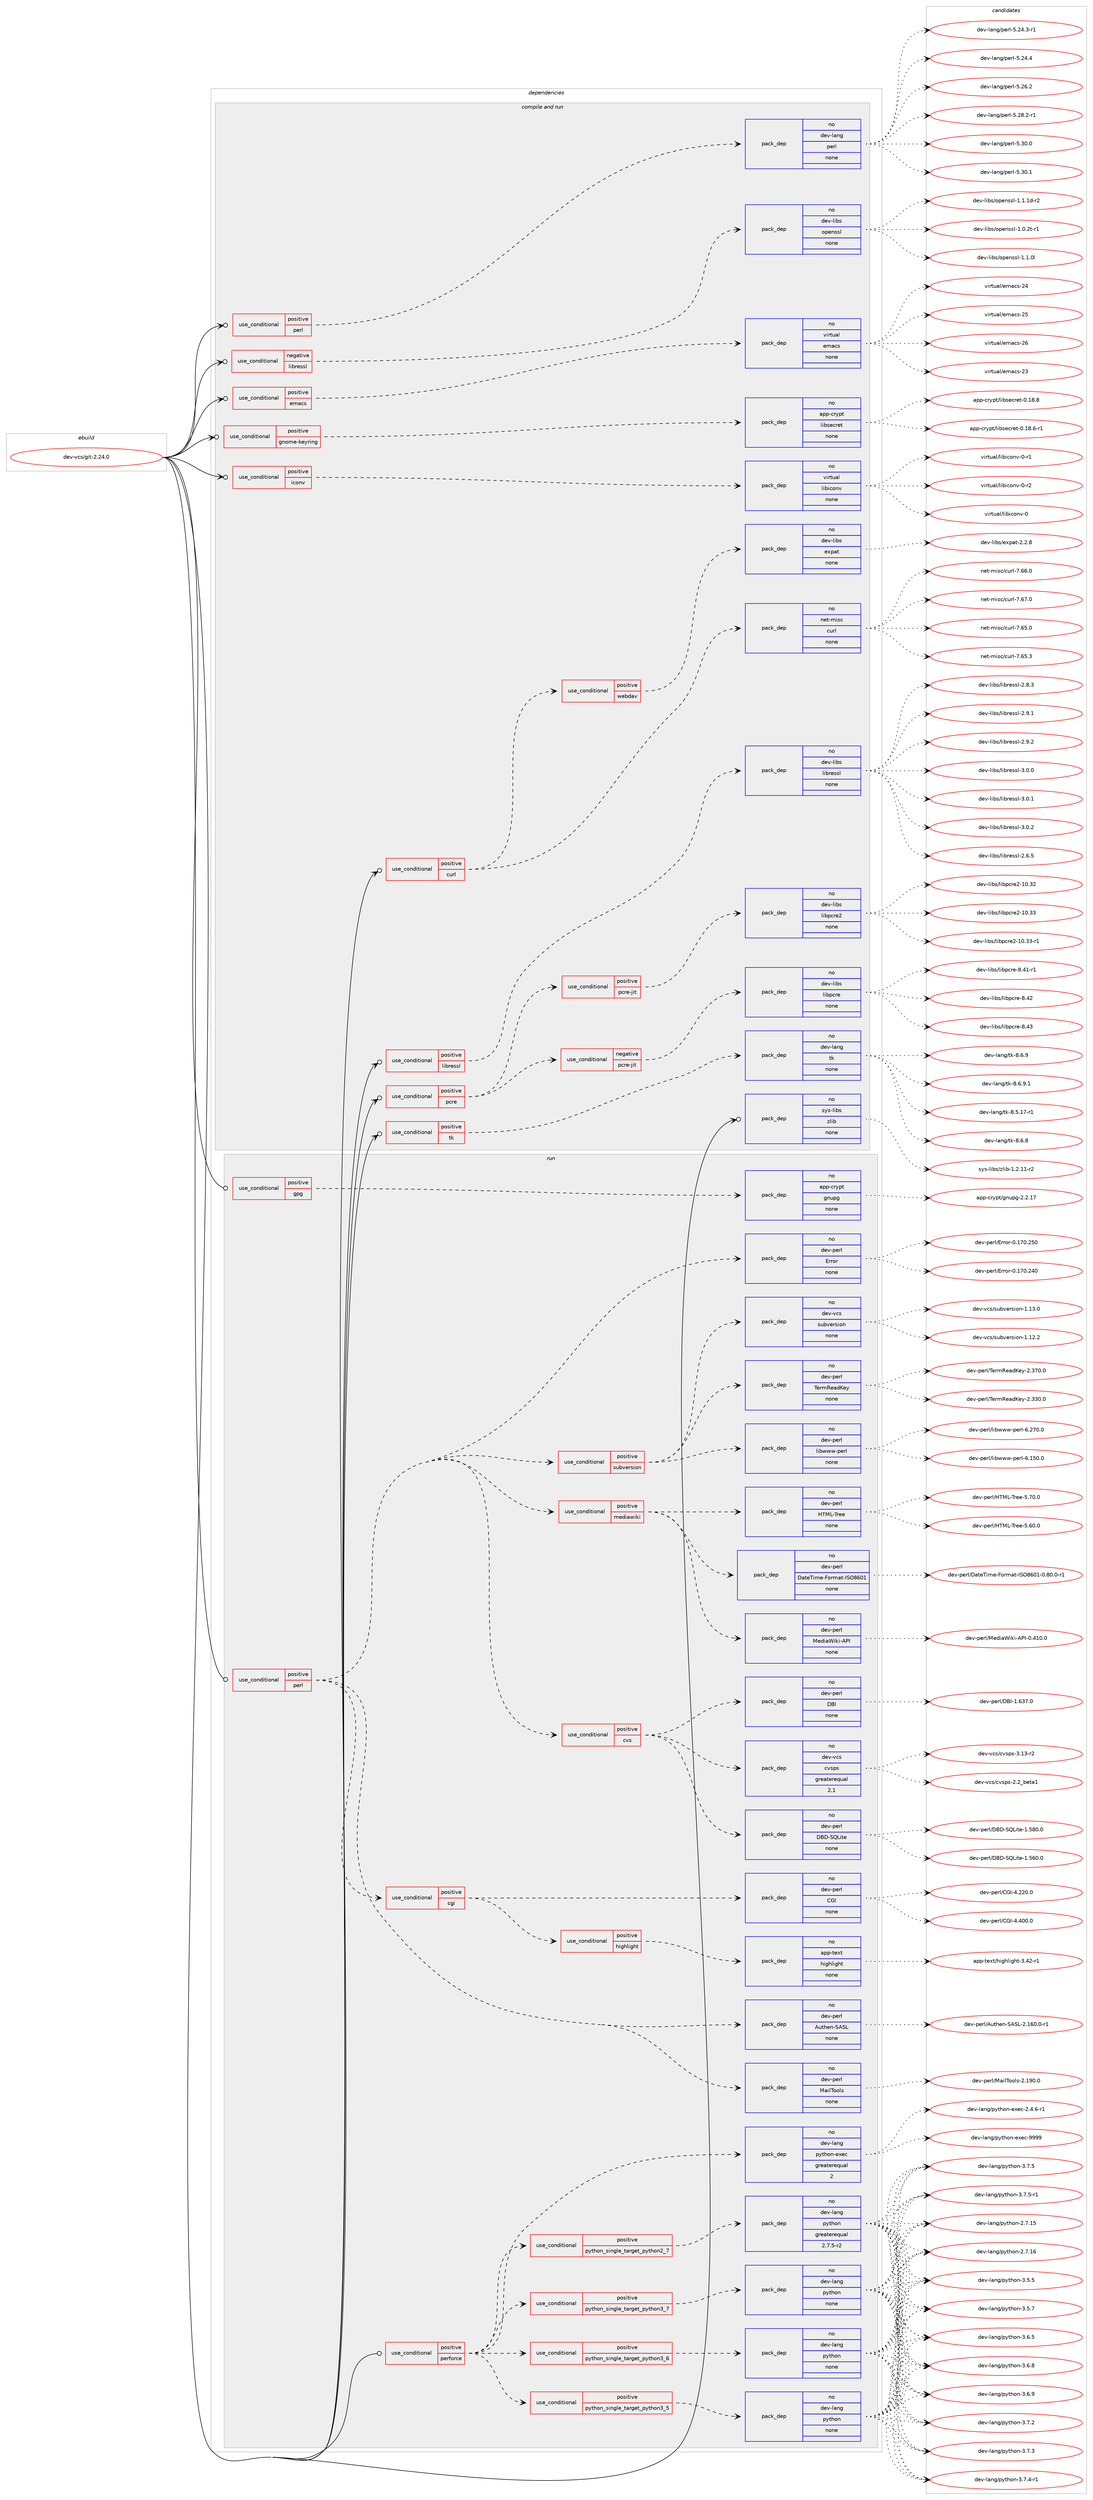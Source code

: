 digraph prolog {

# *************
# Graph options
# *************

newrank=true;
concentrate=true;
compound=true;
graph [rankdir=LR,fontname=Helvetica,fontsize=10,ranksep=1.5];#, ranksep=2.5, nodesep=0.2];
edge  [arrowhead=vee];
node  [fontname=Helvetica,fontsize=10];

# **********
# The ebuild
# **********

subgraph cluster_leftcol {
color=gray;
rank=same;
label=<<i>ebuild</i>>;
id [label="dev-vcs/git-2.24.0", color=red, width=4, href="../dev-vcs/git-2.24.0.svg"];
}

# ****************
# The dependencies
# ****************

subgraph cluster_midcol {
color=gray;
label=<<i>dependencies</i>>;
subgraph cluster_compile {
fillcolor="#eeeeee";
style=filled;
label=<<i>compile</i>>;
}
subgraph cluster_compileandrun {
fillcolor="#eeeeee";
style=filled;
label=<<i>compile and run</i>>;
subgraph cond183628 {
dependency733772 [label=<<TABLE BORDER="0" CELLBORDER="1" CELLSPACING="0" CELLPADDING="4"><TR><TD ROWSPAN="3" CELLPADDING="10">use_conditional</TD></TR><TR><TD>negative</TD></TR><TR><TD>libressl</TD></TR></TABLE>>, shape=none, color=red];
subgraph pack537916 {
dependency733773 [label=<<TABLE BORDER="0" CELLBORDER="1" CELLSPACING="0" CELLPADDING="4" WIDTH="220"><TR><TD ROWSPAN="6" CELLPADDING="30">pack_dep</TD></TR><TR><TD WIDTH="110">no</TD></TR><TR><TD>dev-libs</TD></TR><TR><TD>openssl</TD></TR><TR><TD>none</TD></TR><TR><TD></TD></TR></TABLE>>, shape=none, color=blue];
}
dependency733772:e -> dependency733773:w [weight=20,style="dashed",arrowhead="vee"];
}
id:e -> dependency733772:w [weight=20,style="solid",arrowhead="odotvee"];
subgraph cond183629 {
dependency733774 [label=<<TABLE BORDER="0" CELLBORDER="1" CELLSPACING="0" CELLPADDING="4"><TR><TD ROWSPAN="3" CELLPADDING="10">use_conditional</TD></TR><TR><TD>positive</TD></TR><TR><TD>curl</TD></TR></TABLE>>, shape=none, color=red];
subgraph pack537917 {
dependency733775 [label=<<TABLE BORDER="0" CELLBORDER="1" CELLSPACING="0" CELLPADDING="4" WIDTH="220"><TR><TD ROWSPAN="6" CELLPADDING="30">pack_dep</TD></TR><TR><TD WIDTH="110">no</TD></TR><TR><TD>net-misc</TD></TR><TR><TD>curl</TD></TR><TR><TD>none</TD></TR><TR><TD></TD></TR></TABLE>>, shape=none, color=blue];
}
dependency733774:e -> dependency733775:w [weight=20,style="dashed",arrowhead="vee"];
subgraph cond183630 {
dependency733776 [label=<<TABLE BORDER="0" CELLBORDER="1" CELLSPACING="0" CELLPADDING="4"><TR><TD ROWSPAN="3" CELLPADDING="10">use_conditional</TD></TR><TR><TD>positive</TD></TR><TR><TD>webdav</TD></TR></TABLE>>, shape=none, color=red];
subgraph pack537918 {
dependency733777 [label=<<TABLE BORDER="0" CELLBORDER="1" CELLSPACING="0" CELLPADDING="4" WIDTH="220"><TR><TD ROWSPAN="6" CELLPADDING="30">pack_dep</TD></TR><TR><TD WIDTH="110">no</TD></TR><TR><TD>dev-libs</TD></TR><TR><TD>expat</TD></TR><TR><TD>none</TD></TR><TR><TD></TD></TR></TABLE>>, shape=none, color=blue];
}
dependency733776:e -> dependency733777:w [weight=20,style="dashed",arrowhead="vee"];
}
dependency733774:e -> dependency733776:w [weight=20,style="dashed",arrowhead="vee"];
}
id:e -> dependency733774:w [weight=20,style="solid",arrowhead="odotvee"];
subgraph cond183631 {
dependency733778 [label=<<TABLE BORDER="0" CELLBORDER="1" CELLSPACING="0" CELLPADDING="4"><TR><TD ROWSPAN="3" CELLPADDING="10">use_conditional</TD></TR><TR><TD>positive</TD></TR><TR><TD>emacs</TD></TR></TABLE>>, shape=none, color=red];
subgraph pack537919 {
dependency733779 [label=<<TABLE BORDER="0" CELLBORDER="1" CELLSPACING="0" CELLPADDING="4" WIDTH="220"><TR><TD ROWSPAN="6" CELLPADDING="30">pack_dep</TD></TR><TR><TD WIDTH="110">no</TD></TR><TR><TD>virtual</TD></TR><TR><TD>emacs</TD></TR><TR><TD>none</TD></TR><TR><TD></TD></TR></TABLE>>, shape=none, color=blue];
}
dependency733778:e -> dependency733779:w [weight=20,style="dashed",arrowhead="vee"];
}
id:e -> dependency733778:w [weight=20,style="solid",arrowhead="odotvee"];
subgraph cond183632 {
dependency733780 [label=<<TABLE BORDER="0" CELLBORDER="1" CELLSPACING="0" CELLPADDING="4"><TR><TD ROWSPAN="3" CELLPADDING="10">use_conditional</TD></TR><TR><TD>positive</TD></TR><TR><TD>gnome-keyring</TD></TR></TABLE>>, shape=none, color=red];
subgraph pack537920 {
dependency733781 [label=<<TABLE BORDER="0" CELLBORDER="1" CELLSPACING="0" CELLPADDING="4" WIDTH="220"><TR><TD ROWSPAN="6" CELLPADDING="30">pack_dep</TD></TR><TR><TD WIDTH="110">no</TD></TR><TR><TD>app-crypt</TD></TR><TR><TD>libsecret</TD></TR><TR><TD>none</TD></TR><TR><TD></TD></TR></TABLE>>, shape=none, color=blue];
}
dependency733780:e -> dependency733781:w [weight=20,style="dashed",arrowhead="vee"];
}
id:e -> dependency733780:w [weight=20,style="solid",arrowhead="odotvee"];
subgraph cond183633 {
dependency733782 [label=<<TABLE BORDER="0" CELLBORDER="1" CELLSPACING="0" CELLPADDING="4"><TR><TD ROWSPAN="3" CELLPADDING="10">use_conditional</TD></TR><TR><TD>positive</TD></TR><TR><TD>iconv</TD></TR></TABLE>>, shape=none, color=red];
subgraph pack537921 {
dependency733783 [label=<<TABLE BORDER="0" CELLBORDER="1" CELLSPACING="0" CELLPADDING="4" WIDTH="220"><TR><TD ROWSPAN="6" CELLPADDING="30">pack_dep</TD></TR><TR><TD WIDTH="110">no</TD></TR><TR><TD>virtual</TD></TR><TR><TD>libiconv</TD></TR><TR><TD>none</TD></TR><TR><TD></TD></TR></TABLE>>, shape=none, color=blue];
}
dependency733782:e -> dependency733783:w [weight=20,style="dashed",arrowhead="vee"];
}
id:e -> dependency733782:w [weight=20,style="solid",arrowhead="odotvee"];
subgraph cond183634 {
dependency733784 [label=<<TABLE BORDER="0" CELLBORDER="1" CELLSPACING="0" CELLPADDING="4"><TR><TD ROWSPAN="3" CELLPADDING="10">use_conditional</TD></TR><TR><TD>positive</TD></TR><TR><TD>libressl</TD></TR></TABLE>>, shape=none, color=red];
subgraph pack537922 {
dependency733785 [label=<<TABLE BORDER="0" CELLBORDER="1" CELLSPACING="0" CELLPADDING="4" WIDTH="220"><TR><TD ROWSPAN="6" CELLPADDING="30">pack_dep</TD></TR><TR><TD WIDTH="110">no</TD></TR><TR><TD>dev-libs</TD></TR><TR><TD>libressl</TD></TR><TR><TD>none</TD></TR><TR><TD></TD></TR></TABLE>>, shape=none, color=blue];
}
dependency733784:e -> dependency733785:w [weight=20,style="dashed",arrowhead="vee"];
}
id:e -> dependency733784:w [weight=20,style="solid",arrowhead="odotvee"];
subgraph cond183635 {
dependency733786 [label=<<TABLE BORDER="0" CELLBORDER="1" CELLSPACING="0" CELLPADDING="4"><TR><TD ROWSPAN="3" CELLPADDING="10">use_conditional</TD></TR><TR><TD>positive</TD></TR><TR><TD>pcre</TD></TR></TABLE>>, shape=none, color=red];
subgraph cond183636 {
dependency733787 [label=<<TABLE BORDER="0" CELLBORDER="1" CELLSPACING="0" CELLPADDING="4"><TR><TD ROWSPAN="3" CELLPADDING="10">use_conditional</TD></TR><TR><TD>positive</TD></TR><TR><TD>pcre-jit</TD></TR></TABLE>>, shape=none, color=red];
subgraph pack537923 {
dependency733788 [label=<<TABLE BORDER="0" CELLBORDER="1" CELLSPACING="0" CELLPADDING="4" WIDTH="220"><TR><TD ROWSPAN="6" CELLPADDING="30">pack_dep</TD></TR><TR><TD WIDTH="110">no</TD></TR><TR><TD>dev-libs</TD></TR><TR><TD>libpcre2</TD></TR><TR><TD>none</TD></TR><TR><TD></TD></TR></TABLE>>, shape=none, color=blue];
}
dependency733787:e -> dependency733788:w [weight=20,style="dashed",arrowhead="vee"];
}
dependency733786:e -> dependency733787:w [weight=20,style="dashed",arrowhead="vee"];
subgraph cond183637 {
dependency733789 [label=<<TABLE BORDER="0" CELLBORDER="1" CELLSPACING="0" CELLPADDING="4"><TR><TD ROWSPAN="3" CELLPADDING="10">use_conditional</TD></TR><TR><TD>negative</TD></TR><TR><TD>pcre-jit</TD></TR></TABLE>>, shape=none, color=red];
subgraph pack537924 {
dependency733790 [label=<<TABLE BORDER="0" CELLBORDER="1" CELLSPACING="0" CELLPADDING="4" WIDTH="220"><TR><TD ROWSPAN="6" CELLPADDING="30">pack_dep</TD></TR><TR><TD WIDTH="110">no</TD></TR><TR><TD>dev-libs</TD></TR><TR><TD>libpcre</TD></TR><TR><TD>none</TD></TR><TR><TD></TD></TR></TABLE>>, shape=none, color=blue];
}
dependency733789:e -> dependency733790:w [weight=20,style="dashed",arrowhead="vee"];
}
dependency733786:e -> dependency733789:w [weight=20,style="dashed",arrowhead="vee"];
}
id:e -> dependency733786:w [weight=20,style="solid",arrowhead="odotvee"];
subgraph cond183638 {
dependency733791 [label=<<TABLE BORDER="0" CELLBORDER="1" CELLSPACING="0" CELLPADDING="4"><TR><TD ROWSPAN="3" CELLPADDING="10">use_conditional</TD></TR><TR><TD>positive</TD></TR><TR><TD>perl</TD></TR></TABLE>>, shape=none, color=red];
subgraph pack537925 {
dependency733792 [label=<<TABLE BORDER="0" CELLBORDER="1" CELLSPACING="0" CELLPADDING="4" WIDTH="220"><TR><TD ROWSPAN="6" CELLPADDING="30">pack_dep</TD></TR><TR><TD WIDTH="110">no</TD></TR><TR><TD>dev-lang</TD></TR><TR><TD>perl</TD></TR><TR><TD>none</TD></TR><TR><TD></TD></TR></TABLE>>, shape=none, color=blue];
}
dependency733791:e -> dependency733792:w [weight=20,style="dashed",arrowhead="vee"];
}
id:e -> dependency733791:w [weight=20,style="solid",arrowhead="odotvee"];
subgraph cond183639 {
dependency733793 [label=<<TABLE BORDER="0" CELLBORDER="1" CELLSPACING="0" CELLPADDING="4"><TR><TD ROWSPAN="3" CELLPADDING="10">use_conditional</TD></TR><TR><TD>positive</TD></TR><TR><TD>tk</TD></TR></TABLE>>, shape=none, color=red];
subgraph pack537926 {
dependency733794 [label=<<TABLE BORDER="0" CELLBORDER="1" CELLSPACING="0" CELLPADDING="4" WIDTH="220"><TR><TD ROWSPAN="6" CELLPADDING="30">pack_dep</TD></TR><TR><TD WIDTH="110">no</TD></TR><TR><TD>dev-lang</TD></TR><TR><TD>tk</TD></TR><TR><TD>none</TD></TR><TR><TD></TD></TR></TABLE>>, shape=none, color=blue];
}
dependency733793:e -> dependency733794:w [weight=20,style="dashed",arrowhead="vee"];
}
id:e -> dependency733793:w [weight=20,style="solid",arrowhead="odotvee"];
subgraph pack537927 {
dependency733795 [label=<<TABLE BORDER="0" CELLBORDER="1" CELLSPACING="0" CELLPADDING="4" WIDTH="220"><TR><TD ROWSPAN="6" CELLPADDING="30">pack_dep</TD></TR><TR><TD WIDTH="110">no</TD></TR><TR><TD>sys-libs</TD></TR><TR><TD>zlib</TD></TR><TR><TD>none</TD></TR><TR><TD></TD></TR></TABLE>>, shape=none, color=blue];
}
id:e -> dependency733795:w [weight=20,style="solid",arrowhead="odotvee"];
}
subgraph cluster_run {
fillcolor="#eeeeee";
style=filled;
label=<<i>run</i>>;
subgraph cond183640 {
dependency733796 [label=<<TABLE BORDER="0" CELLBORDER="1" CELLSPACING="0" CELLPADDING="4"><TR><TD ROWSPAN="3" CELLPADDING="10">use_conditional</TD></TR><TR><TD>positive</TD></TR><TR><TD>gpg</TD></TR></TABLE>>, shape=none, color=red];
subgraph pack537928 {
dependency733797 [label=<<TABLE BORDER="0" CELLBORDER="1" CELLSPACING="0" CELLPADDING="4" WIDTH="220"><TR><TD ROWSPAN="6" CELLPADDING="30">pack_dep</TD></TR><TR><TD WIDTH="110">no</TD></TR><TR><TD>app-crypt</TD></TR><TR><TD>gnupg</TD></TR><TR><TD>none</TD></TR><TR><TD></TD></TR></TABLE>>, shape=none, color=blue];
}
dependency733796:e -> dependency733797:w [weight=20,style="dashed",arrowhead="vee"];
}
id:e -> dependency733796:w [weight=20,style="solid",arrowhead="odot"];
subgraph cond183641 {
dependency733798 [label=<<TABLE BORDER="0" CELLBORDER="1" CELLSPACING="0" CELLPADDING="4"><TR><TD ROWSPAN="3" CELLPADDING="10">use_conditional</TD></TR><TR><TD>positive</TD></TR><TR><TD>perforce</TD></TR></TABLE>>, shape=none, color=red];
subgraph cond183642 {
dependency733799 [label=<<TABLE BORDER="0" CELLBORDER="1" CELLSPACING="0" CELLPADDING="4"><TR><TD ROWSPAN="3" CELLPADDING="10">use_conditional</TD></TR><TR><TD>positive</TD></TR><TR><TD>python_single_target_python2_7</TD></TR></TABLE>>, shape=none, color=red];
subgraph pack537929 {
dependency733800 [label=<<TABLE BORDER="0" CELLBORDER="1" CELLSPACING="0" CELLPADDING="4" WIDTH="220"><TR><TD ROWSPAN="6" CELLPADDING="30">pack_dep</TD></TR><TR><TD WIDTH="110">no</TD></TR><TR><TD>dev-lang</TD></TR><TR><TD>python</TD></TR><TR><TD>greaterequal</TD></TR><TR><TD>2.7.5-r2</TD></TR></TABLE>>, shape=none, color=blue];
}
dependency733799:e -> dependency733800:w [weight=20,style="dashed",arrowhead="vee"];
}
dependency733798:e -> dependency733799:w [weight=20,style="dashed",arrowhead="vee"];
subgraph cond183643 {
dependency733801 [label=<<TABLE BORDER="0" CELLBORDER="1" CELLSPACING="0" CELLPADDING="4"><TR><TD ROWSPAN="3" CELLPADDING="10">use_conditional</TD></TR><TR><TD>positive</TD></TR><TR><TD>python_single_target_python3_5</TD></TR></TABLE>>, shape=none, color=red];
subgraph pack537930 {
dependency733802 [label=<<TABLE BORDER="0" CELLBORDER="1" CELLSPACING="0" CELLPADDING="4" WIDTH="220"><TR><TD ROWSPAN="6" CELLPADDING="30">pack_dep</TD></TR><TR><TD WIDTH="110">no</TD></TR><TR><TD>dev-lang</TD></TR><TR><TD>python</TD></TR><TR><TD>none</TD></TR><TR><TD></TD></TR></TABLE>>, shape=none, color=blue];
}
dependency733801:e -> dependency733802:w [weight=20,style="dashed",arrowhead="vee"];
}
dependency733798:e -> dependency733801:w [weight=20,style="dashed",arrowhead="vee"];
subgraph cond183644 {
dependency733803 [label=<<TABLE BORDER="0" CELLBORDER="1" CELLSPACING="0" CELLPADDING="4"><TR><TD ROWSPAN="3" CELLPADDING="10">use_conditional</TD></TR><TR><TD>positive</TD></TR><TR><TD>python_single_target_python3_6</TD></TR></TABLE>>, shape=none, color=red];
subgraph pack537931 {
dependency733804 [label=<<TABLE BORDER="0" CELLBORDER="1" CELLSPACING="0" CELLPADDING="4" WIDTH="220"><TR><TD ROWSPAN="6" CELLPADDING="30">pack_dep</TD></TR><TR><TD WIDTH="110">no</TD></TR><TR><TD>dev-lang</TD></TR><TR><TD>python</TD></TR><TR><TD>none</TD></TR><TR><TD></TD></TR></TABLE>>, shape=none, color=blue];
}
dependency733803:e -> dependency733804:w [weight=20,style="dashed",arrowhead="vee"];
}
dependency733798:e -> dependency733803:w [weight=20,style="dashed",arrowhead="vee"];
subgraph cond183645 {
dependency733805 [label=<<TABLE BORDER="0" CELLBORDER="1" CELLSPACING="0" CELLPADDING="4"><TR><TD ROWSPAN="3" CELLPADDING="10">use_conditional</TD></TR><TR><TD>positive</TD></TR><TR><TD>python_single_target_python3_7</TD></TR></TABLE>>, shape=none, color=red];
subgraph pack537932 {
dependency733806 [label=<<TABLE BORDER="0" CELLBORDER="1" CELLSPACING="0" CELLPADDING="4" WIDTH="220"><TR><TD ROWSPAN="6" CELLPADDING="30">pack_dep</TD></TR><TR><TD WIDTH="110">no</TD></TR><TR><TD>dev-lang</TD></TR><TR><TD>python</TD></TR><TR><TD>none</TD></TR><TR><TD></TD></TR></TABLE>>, shape=none, color=blue];
}
dependency733805:e -> dependency733806:w [weight=20,style="dashed",arrowhead="vee"];
}
dependency733798:e -> dependency733805:w [weight=20,style="dashed",arrowhead="vee"];
subgraph pack537933 {
dependency733807 [label=<<TABLE BORDER="0" CELLBORDER="1" CELLSPACING="0" CELLPADDING="4" WIDTH="220"><TR><TD ROWSPAN="6" CELLPADDING="30">pack_dep</TD></TR><TR><TD WIDTH="110">no</TD></TR><TR><TD>dev-lang</TD></TR><TR><TD>python-exec</TD></TR><TR><TD>greaterequal</TD></TR><TR><TD>2</TD></TR></TABLE>>, shape=none, color=blue];
}
dependency733798:e -> dependency733807:w [weight=20,style="dashed",arrowhead="vee"];
}
id:e -> dependency733798:w [weight=20,style="solid",arrowhead="odot"];
subgraph cond183646 {
dependency733808 [label=<<TABLE BORDER="0" CELLBORDER="1" CELLSPACING="0" CELLPADDING="4"><TR><TD ROWSPAN="3" CELLPADDING="10">use_conditional</TD></TR><TR><TD>positive</TD></TR><TR><TD>perl</TD></TR></TABLE>>, shape=none, color=red];
subgraph pack537934 {
dependency733809 [label=<<TABLE BORDER="0" CELLBORDER="1" CELLSPACING="0" CELLPADDING="4" WIDTH="220"><TR><TD ROWSPAN="6" CELLPADDING="30">pack_dep</TD></TR><TR><TD WIDTH="110">no</TD></TR><TR><TD>dev-perl</TD></TR><TR><TD>Error</TD></TR><TR><TD>none</TD></TR><TR><TD></TD></TR></TABLE>>, shape=none, color=blue];
}
dependency733808:e -> dependency733809:w [weight=20,style="dashed",arrowhead="vee"];
subgraph pack537935 {
dependency733810 [label=<<TABLE BORDER="0" CELLBORDER="1" CELLSPACING="0" CELLPADDING="4" WIDTH="220"><TR><TD ROWSPAN="6" CELLPADDING="30">pack_dep</TD></TR><TR><TD WIDTH="110">no</TD></TR><TR><TD>dev-perl</TD></TR><TR><TD>MailTools</TD></TR><TR><TD>none</TD></TR><TR><TD></TD></TR></TABLE>>, shape=none, color=blue];
}
dependency733808:e -> dependency733810:w [weight=20,style="dashed",arrowhead="vee"];
subgraph pack537936 {
dependency733811 [label=<<TABLE BORDER="0" CELLBORDER="1" CELLSPACING="0" CELLPADDING="4" WIDTH="220"><TR><TD ROWSPAN="6" CELLPADDING="30">pack_dep</TD></TR><TR><TD WIDTH="110">no</TD></TR><TR><TD>dev-perl</TD></TR><TR><TD>Authen-SASL</TD></TR><TR><TD>none</TD></TR><TR><TD></TD></TR></TABLE>>, shape=none, color=blue];
}
dependency733808:e -> dependency733811:w [weight=20,style="dashed",arrowhead="vee"];
subgraph cond183647 {
dependency733812 [label=<<TABLE BORDER="0" CELLBORDER="1" CELLSPACING="0" CELLPADDING="4"><TR><TD ROWSPAN="3" CELLPADDING="10">use_conditional</TD></TR><TR><TD>positive</TD></TR><TR><TD>cgi</TD></TR></TABLE>>, shape=none, color=red];
subgraph pack537937 {
dependency733813 [label=<<TABLE BORDER="0" CELLBORDER="1" CELLSPACING="0" CELLPADDING="4" WIDTH="220"><TR><TD ROWSPAN="6" CELLPADDING="30">pack_dep</TD></TR><TR><TD WIDTH="110">no</TD></TR><TR><TD>dev-perl</TD></TR><TR><TD>CGI</TD></TR><TR><TD>none</TD></TR><TR><TD></TD></TR></TABLE>>, shape=none, color=blue];
}
dependency733812:e -> dependency733813:w [weight=20,style="dashed",arrowhead="vee"];
subgraph cond183648 {
dependency733814 [label=<<TABLE BORDER="0" CELLBORDER="1" CELLSPACING="0" CELLPADDING="4"><TR><TD ROWSPAN="3" CELLPADDING="10">use_conditional</TD></TR><TR><TD>positive</TD></TR><TR><TD>highlight</TD></TR></TABLE>>, shape=none, color=red];
subgraph pack537938 {
dependency733815 [label=<<TABLE BORDER="0" CELLBORDER="1" CELLSPACING="0" CELLPADDING="4" WIDTH="220"><TR><TD ROWSPAN="6" CELLPADDING="30">pack_dep</TD></TR><TR><TD WIDTH="110">no</TD></TR><TR><TD>app-text</TD></TR><TR><TD>highlight</TD></TR><TR><TD>none</TD></TR><TR><TD></TD></TR></TABLE>>, shape=none, color=blue];
}
dependency733814:e -> dependency733815:w [weight=20,style="dashed",arrowhead="vee"];
}
dependency733812:e -> dependency733814:w [weight=20,style="dashed",arrowhead="vee"];
}
dependency733808:e -> dependency733812:w [weight=20,style="dashed",arrowhead="vee"];
subgraph cond183649 {
dependency733816 [label=<<TABLE BORDER="0" CELLBORDER="1" CELLSPACING="0" CELLPADDING="4"><TR><TD ROWSPAN="3" CELLPADDING="10">use_conditional</TD></TR><TR><TD>positive</TD></TR><TR><TD>cvs</TD></TR></TABLE>>, shape=none, color=red];
subgraph pack537939 {
dependency733817 [label=<<TABLE BORDER="0" CELLBORDER="1" CELLSPACING="0" CELLPADDING="4" WIDTH="220"><TR><TD ROWSPAN="6" CELLPADDING="30">pack_dep</TD></TR><TR><TD WIDTH="110">no</TD></TR><TR><TD>dev-vcs</TD></TR><TR><TD>cvsps</TD></TR><TR><TD>greaterequal</TD></TR><TR><TD>2.1</TD></TR></TABLE>>, shape=none, color=blue];
}
dependency733816:e -> dependency733817:w [weight=20,style="dashed",arrowhead="vee"];
subgraph pack537940 {
dependency733818 [label=<<TABLE BORDER="0" CELLBORDER="1" CELLSPACING="0" CELLPADDING="4" WIDTH="220"><TR><TD ROWSPAN="6" CELLPADDING="30">pack_dep</TD></TR><TR><TD WIDTH="110">no</TD></TR><TR><TD>dev-perl</TD></TR><TR><TD>DBI</TD></TR><TR><TD>none</TD></TR><TR><TD></TD></TR></TABLE>>, shape=none, color=blue];
}
dependency733816:e -> dependency733818:w [weight=20,style="dashed",arrowhead="vee"];
subgraph pack537941 {
dependency733819 [label=<<TABLE BORDER="0" CELLBORDER="1" CELLSPACING="0" CELLPADDING="4" WIDTH="220"><TR><TD ROWSPAN="6" CELLPADDING="30">pack_dep</TD></TR><TR><TD WIDTH="110">no</TD></TR><TR><TD>dev-perl</TD></TR><TR><TD>DBD-SQLite</TD></TR><TR><TD>none</TD></TR><TR><TD></TD></TR></TABLE>>, shape=none, color=blue];
}
dependency733816:e -> dependency733819:w [weight=20,style="dashed",arrowhead="vee"];
}
dependency733808:e -> dependency733816:w [weight=20,style="dashed",arrowhead="vee"];
subgraph cond183650 {
dependency733820 [label=<<TABLE BORDER="0" CELLBORDER="1" CELLSPACING="0" CELLPADDING="4"><TR><TD ROWSPAN="3" CELLPADDING="10">use_conditional</TD></TR><TR><TD>positive</TD></TR><TR><TD>mediawiki</TD></TR></TABLE>>, shape=none, color=red];
subgraph pack537942 {
dependency733821 [label=<<TABLE BORDER="0" CELLBORDER="1" CELLSPACING="0" CELLPADDING="4" WIDTH="220"><TR><TD ROWSPAN="6" CELLPADDING="30">pack_dep</TD></TR><TR><TD WIDTH="110">no</TD></TR><TR><TD>dev-perl</TD></TR><TR><TD>DateTime-Format-ISO8601</TD></TR><TR><TD>none</TD></TR><TR><TD></TD></TR></TABLE>>, shape=none, color=blue];
}
dependency733820:e -> dependency733821:w [weight=20,style="dashed",arrowhead="vee"];
subgraph pack537943 {
dependency733822 [label=<<TABLE BORDER="0" CELLBORDER="1" CELLSPACING="0" CELLPADDING="4" WIDTH="220"><TR><TD ROWSPAN="6" CELLPADDING="30">pack_dep</TD></TR><TR><TD WIDTH="110">no</TD></TR><TR><TD>dev-perl</TD></TR><TR><TD>HTML-Tree</TD></TR><TR><TD>none</TD></TR><TR><TD></TD></TR></TABLE>>, shape=none, color=blue];
}
dependency733820:e -> dependency733822:w [weight=20,style="dashed",arrowhead="vee"];
subgraph pack537944 {
dependency733823 [label=<<TABLE BORDER="0" CELLBORDER="1" CELLSPACING="0" CELLPADDING="4" WIDTH="220"><TR><TD ROWSPAN="6" CELLPADDING="30">pack_dep</TD></TR><TR><TD WIDTH="110">no</TD></TR><TR><TD>dev-perl</TD></TR><TR><TD>MediaWiki-API</TD></TR><TR><TD>none</TD></TR><TR><TD></TD></TR></TABLE>>, shape=none, color=blue];
}
dependency733820:e -> dependency733823:w [weight=20,style="dashed",arrowhead="vee"];
}
dependency733808:e -> dependency733820:w [weight=20,style="dashed",arrowhead="vee"];
subgraph cond183651 {
dependency733824 [label=<<TABLE BORDER="0" CELLBORDER="1" CELLSPACING="0" CELLPADDING="4"><TR><TD ROWSPAN="3" CELLPADDING="10">use_conditional</TD></TR><TR><TD>positive</TD></TR><TR><TD>subversion</TD></TR></TABLE>>, shape=none, color=red];
subgraph pack537945 {
dependency733825 [label=<<TABLE BORDER="0" CELLBORDER="1" CELLSPACING="0" CELLPADDING="4" WIDTH="220"><TR><TD ROWSPAN="6" CELLPADDING="30">pack_dep</TD></TR><TR><TD WIDTH="110">no</TD></TR><TR><TD>dev-vcs</TD></TR><TR><TD>subversion</TD></TR><TR><TD>none</TD></TR><TR><TD></TD></TR></TABLE>>, shape=none, color=blue];
}
dependency733824:e -> dependency733825:w [weight=20,style="dashed",arrowhead="vee"];
subgraph pack537946 {
dependency733826 [label=<<TABLE BORDER="0" CELLBORDER="1" CELLSPACING="0" CELLPADDING="4" WIDTH="220"><TR><TD ROWSPAN="6" CELLPADDING="30">pack_dep</TD></TR><TR><TD WIDTH="110">no</TD></TR><TR><TD>dev-perl</TD></TR><TR><TD>libwww-perl</TD></TR><TR><TD>none</TD></TR><TR><TD></TD></TR></TABLE>>, shape=none, color=blue];
}
dependency733824:e -> dependency733826:w [weight=20,style="dashed",arrowhead="vee"];
subgraph pack537947 {
dependency733827 [label=<<TABLE BORDER="0" CELLBORDER="1" CELLSPACING="0" CELLPADDING="4" WIDTH="220"><TR><TD ROWSPAN="6" CELLPADDING="30">pack_dep</TD></TR><TR><TD WIDTH="110">no</TD></TR><TR><TD>dev-perl</TD></TR><TR><TD>TermReadKey</TD></TR><TR><TD>none</TD></TR><TR><TD></TD></TR></TABLE>>, shape=none, color=blue];
}
dependency733824:e -> dependency733827:w [weight=20,style="dashed",arrowhead="vee"];
}
dependency733808:e -> dependency733824:w [weight=20,style="dashed",arrowhead="vee"];
}
id:e -> dependency733808:w [weight=20,style="solid",arrowhead="odot"];
}
}

# **************
# The candidates
# **************

subgraph cluster_choices {
rank=same;
color=gray;
label=<<i>candidates</i>>;

subgraph choice537916 {
color=black;
nodesep=1;
choice1001011184510810598115471111121011101151151084549464846501164511449 [label="dev-libs/openssl-1.0.2t-r1", color=red, width=4,href="../dev-libs/openssl-1.0.2t-r1.svg"];
choice100101118451081059811547111112101110115115108454946494648108 [label="dev-libs/openssl-1.1.0l", color=red, width=4,href="../dev-libs/openssl-1.1.0l.svg"];
choice1001011184510810598115471111121011101151151084549464946491004511450 [label="dev-libs/openssl-1.1.1d-r2", color=red, width=4,href="../dev-libs/openssl-1.1.1d-r2.svg"];
dependency733773:e -> choice1001011184510810598115471111121011101151151084549464846501164511449:w [style=dotted,weight="100"];
dependency733773:e -> choice100101118451081059811547111112101110115115108454946494648108:w [style=dotted,weight="100"];
dependency733773:e -> choice1001011184510810598115471111121011101151151084549464946491004511450:w [style=dotted,weight="100"];
}
subgraph choice537917 {
color=black;
nodesep=1;
choice1101011164510910511599479911711410845554654534648 [label="net-misc/curl-7.65.0", color=red, width=4,href="../net-misc/curl-7.65.0.svg"];
choice1101011164510910511599479911711410845554654534651 [label="net-misc/curl-7.65.3", color=red, width=4,href="../net-misc/curl-7.65.3.svg"];
choice1101011164510910511599479911711410845554654544648 [label="net-misc/curl-7.66.0", color=red, width=4,href="../net-misc/curl-7.66.0.svg"];
choice1101011164510910511599479911711410845554654554648 [label="net-misc/curl-7.67.0", color=red, width=4,href="../net-misc/curl-7.67.0.svg"];
dependency733775:e -> choice1101011164510910511599479911711410845554654534648:w [style=dotted,weight="100"];
dependency733775:e -> choice1101011164510910511599479911711410845554654534651:w [style=dotted,weight="100"];
dependency733775:e -> choice1101011164510910511599479911711410845554654544648:w [style=dotted,weight="100"];
dependency733775:e -> choice1101011164510910511599479911711410845554654554648:w [style=dotted,weight="100"];
}
subgraph choice537918 {
color=black;
nodesep=1;
choice10010111845108105981154710112011297116455046504656 [label="dev-libs/expat-2.2.8", color=red, width=4,href="../dev-libs/expat-2.2.8.svg"];
dependency733777:e -> choice10010111845108105981154710112011297116455046504656:w [style=dotted,weight="100"];
}
subgraph choice537919 {
color=black;
nodesep=1;
choice11810511411611797108471011099799115455051 [label="virtual/emacs-23", color=red, width=4,href="../virtual/emacs-23.svg"];
choice11810511411611797108471011099799115455052 [label="virtual/emacs-24", color=red, width=4,href="../virtual/emacs-24.svg"];
choice11810511411611797108471011099799115455053 [label="virtual/emacs-25", color=red, width=4,href="../virtual/emacs-25.svg"];
choice11810511411611797108471011099799115455054 [label="virtual/emacs-26", color=red, width=4,href="../virtual/emacs-26.svg"];
dependency733779:e -> choice11810511411611797108471011099799115455051:w [style=dotted,weight="100"];
dependency733779:e -> choice11810511411611797108471011099799115455052:w [style=dotted,weight="100"];
dependency733779:e -> choice11810511411611797108471011099799115455053:w [style=dotted,weight="100"];
dependency733779:e -> choice11810511411611797108471011099799115455054:w [style=dotted,weight="100"];
}
subgraph choice537920 {
color=black;
nodesep=1;
choice971121124599114121112116471081059811510199114101116454846495646544511449 [label="app-crypt/libsecret-0.18.6-r1", color=red, width=4,href="../app-crypt/libsecret-0.18.6-r1.svg"];
choice97112112459911412111211647108105981151019911410111645484649564656 [label="app-crypt/libsecret-0.18.8", color=red, width=4,href="../app-crypt/libsecret-0.18.8.svg"];
dependency733781:e -> choice971121124599114121112116471081059811510199114101116454846495646544511449:w [style=dotted,weight="100"];
dependency733781:e -> choice97112112459911412111211647108105981151019911410111645484649564656:w [style=dotted,weight="100"];
}
subgraph choice537921 {
color=black;
nodesep=1;
choice118105114116117971084710810598105991111101184548 [label="virtual/libiconv-0", color=red, width=4,href="../virtual/libiconv-0.svg"];
choice1181051141161179710847108105981059911111011845484511449 [label="virtual/libiconv-0-r1", color=red, width=4,href="../virtual/libiconv-0-r1.svg"];
choice1181051141161179710847108105981059911111011845484511450 [label="virtual/libiconv-0-r2", color=red, width=4,href="../virtual/libiconv-0-r2.svg"];
dependency733783:e -> choice118105114116117971084710810598105991111101184548:w [style=dotted,weight="100"];
dependency733783:e -> choice1181051141161179710847108105981059911111011845484511449:w [style=dotted,weight="100"];
dependency733783:e -> choice1181051141161179710847108105981059911111011845484511450:w [style=dotted,weight="100"];
}
subgraph choice537922 {
color=black;
nodesep=1;
choice10010111845108105981154710810598114101115115108455046544653 [label="dev-libs/libressl-2.6.5", color=red, width=4,href="../dev-libs/libressl-2.6.5.svg"];
choice10010111845108105981154710810598114101115115108455046564651 [label="dev-libs/libressl-2.8.3", color=red, width=4,href="../dev-libs/libressl-2.8.3.svg"];
choice10010111845108105981154710810598114101115115108455046574649 [label="dev-libs/libressl-2.9.1", color=red, width=4,href="../dev-libs/libressl-2.9.1.svg"];
choice10010111845108105981154710810598114101115115108455046574650 [label="dev-libs/libressl-2.9.2", color=red, width=4,href="../dev-libs/libressl-2.9.2.svg"];
choice10010111845108105981154710810598114101115115108455146484648 [label="dev-libs/libressl-3.0.0", color=red, width=4,href="../dev-libs/libressl-3.0.0.svg"];
choice10010111845108105981154710810598114101115115108455146484649 [label="dev-libs/libressl-3.0.1", color=red, width=4,href="../dev-libs/libressl-3.0.1.svg"];
choice10010111845108105981154710810598114101115115108455146484650 [label="dev-libs/libressl-3.0.2", color=red, width=4,href="../dev-libs/libressl-3.0.2.svg"];
dependency733785:e -> choice10010111845108105981154710810598114101115115108455046544653:w [style=dotted,weight="100"];
dependency733785:e -> choice10010111845108105981154710810598114101115115108455046564651:w [style=dotted,weight="100"];
dependency733785:e -> choice10010111845108105981154710810598114101115115108455046574649:w [style=dotted,weight="100"];
dependency733785:e -> choice10010111845108105981154710810598114101115115108455046574650:w [style=dotted,weight="100"];
dependency733785:e -> choice10010111845108105981154710810598114101115115108455146484648:w [style=dotted,weight="100"];
dependency733785:e -> choice10010111845108105981154710810598114101115115108455146484649:w [style=dotted,weight="100"];
dependency733785:e -> choice10010111845108105981154710810598114101115115108455146484650:w [style=dotted,weight="100"];
}
subgraph choice537923 {
color=black;
nodesep=1;
choice100101118451081059811547108105981129911410150454948465150 [label="dev-libs/libpcre2-10.32", color=red, width=4,href="../dev-libs/libpcre2-10.32.svg"];
choice100101118451081059811547108105981129911410150454948465151 [label="dev-libs/libpcre2-10.33", color=red, width=4,href="../dev-libs/libpcre2-10.33.svg"];
choice1001011184510810598115471081059811299114101504549484651514511449 [label="dev-libs/libpcre2-10.33-r1", color=red, width=4,href="../dev-libs/libpcre2-10.33-r1.svg"];
dependency733788:e -> choice100101118451081059811547108105981129911410150454948465150:w [style=dotted,weight="100"];
dependency733788:e -> choice100101118451081059811547108105981129911410150454948465151:w [style=dotted,weight="100"];
dependency733788:e -> choice1001011184510810598115471081059811299114101504549484651514511449:w [style=dotted,weight="100"];
}
subgraph choice537924 {
color=black;
nodesep=1;
choice100101118451081059811547108105981129911410145564652494511449 [label="dev-libs/libpcre-8.41-r1", color=red, width=4,href="../dev-libs/libpcre-8.41-r1.svg"];
choice10010111845108105981154710810598112991141014556465250 [label="dev-libs/libpcre-8.42", color=red, width=4,href="../dev-libs/libpcre-8.42.svg"];
choice10010111845108105981154710810598112991141014556465251 [label="dev-libs/libpcre-8.43", color=red, width=4,href="../dev-libs/libpcre-8.43.svg"];
dependency733790:e -> choice100101118451081059811547108105981129911410145564652494511449:w [style=dotted,weight="100"];
dependency733790:e -> choice10010111845108105981154710810598112991141014556465250:w [style=dotted,weight="100"];
dependency733790:e -> choice10010111845108105981154710810598112991141014556465251:w [style=dotted,weight="100"];
}
subgraph choice537925 {
color=black;
nodesep=1;
choice100101118451089711010347112101114108455346505246514511449 [label="dev-lang/perl-5.24.3-r1", color=red, width=4,href="../dev-lang/perl-5.24.3-r1.svg"];
choice10010111845108971101034711210111410845534650524652 [label="dev-lang/perl-5.24.4", color=red, width=4,href="../dev-lang/perl-5.24.4.svg"];
choice10010111845108971101034711210111410845534650544650 [label="dev-lang/perl-5.26.2", color=red, width=4,href="../dev-lang/perl-5.26.2.svg"];
choice100101118451089711010347112101114108455346505646504511449 [label="dev-lang/perl-5.28.2-r1", color=red, width=4,href="../dev-lang/perl-5.28.2-r1.svg"];
choice10010111845108971101034711210111410845534651484648 [label="dev-lang/perl-5.30.0", color=red, width=4,href="../dev-lang/perl-5.30.0.svg"];
choice10010111845108971101034711210111410845534651484649 [label="dev-lang/perl-5.30.1", color=red, width=4,href="../dev-lang/perl-5.30.1.svg"];
dependency733792:e -> choice100101118451089711010347112101114108455346505246514511449:w [style=dotted,weight="100"];
dependency733792:e -> choice10010111845108971101034711210111410845534650524652:w [style=dotted,weight="100"];
dependency733792:e -> choice10010111845108971101034711210111410845534650544650:w [style=dotted,weight="100"];
dependency733792:e -> choice100101118451089711010347112101114108455346505646504511449:w [style=dotted,weight="100"];
dependency733792:e -> choice10010111845108971101034711210111410845534651484648:w [style=dotted,weight="100"];
dependency733792:e -> choice10010111845108971101034711210111410845534651484649:w [style=dotted,weight="100"];
}
subgraph choice537926 {
color=black;
nodesep=1;
choice100101118451089711010347116107455646534649554511449 [label="dev-lang/tk-8.5.17-r1", color=red, width=4,href="../dev-lang/tk-8.5.17-r1.svg"];
choice100101118451089711010347116107455646544656 [label="dev-lang/tk-8.6.8", color=red, width=4,href="../dev-lang/tk-8.6.8.svg"];
choice100101118451089711010347116107455646544657 [label="dev-lang/tk-8.6.9", color=red, width=4,href="../dev-lang/tk-8.6.9.svg"];
choice1001011184510897110103471161074556465446574649 [label="dev-lang/tk-8.6.9.1", color=red, width=4,href="../dev-lang/tk-8.6.9.1.svg"];
dependency733794:e -> choice100101118451089711010347116107455646534649554511449:w [style=dotted,weight="100"];
dependency733794:e -> choice100101118451089711010347116107455646544656:w [style=dotted,weight="100"];
dependency733794:e -> choice100101118451089711010347116107455646544657:w [style=dotted,weight="100"];
dependency733794:e -> choice1001011184510897110103471161074556465446574649:w [style=dotted,weight="100"];
}
subgraph choice537927 {
color=black;
nodesep=1;
choice11512111545108105981154712210810598454946504649494511450 [label="sys-libs/zlib-1.2.11-r2", color=red, width=4,href="../sys-libs/zlib-1.2.11-r2.svg"];
dependency733795:e -> choice11512111545108105981154712210810598454946504649494511450:w [style=dotted,weight="100"];
}
subgraph choice537928 {
color=black;
nodesep=1;
choice9711211245991141211121164710311011711210345504650464955 [label="app-crypt/gnupg-2.2.17", color=red, width=4,href="../app-crypt/gnupg-2.2.17.svg"];
dependency733797:e -> choice9711211245991141211121164710311011711210345504650464955:w [style=dotted,weight="100"];
}
subgraph choice537929 {
color=black;
nodesep=1;
choice10010111845108971101034711212111610411111045504655464953 [label="dev-lang/python-2.7.15", color=red, width=4,href="../dev-lang/python-2.7.15.svg"];
choice10010111845108971101034711212111610411111045504655464954 [label="dev-lang/python-2.7.16", color=red, width=4,href="../dev-lang/python-2.7.16.svg"];
choice100101118451089711010347112121116104111110455146534653 [label="dev-lang/python-3.5.5", color=red, width=4,href="../dev-lang/python-3.5.5.svg"];
choice100101118451089711010347112121116104111110455146534655 [label="dev-lang/python-3.5.7", color=red, width=4,href="../dev-lang/python-3.5.7.svg"];
choice100101118451089711010347112121116104111110455146544653 [label="dev-lang/python-3.6.5", color=red, width=4,href="../dev-lang/python-3.6.5.svg"];
choice100101118451089711010347112121116104111110455146544656 [label="dev-lang/python-3.6.8", color=red, width=4,href="../dev-lang/python-3.6.8.svg"];
choice100101118451089711010347112121116104111110455146544657 [label="dev-lang/python-3.6.9", color=red, width=4,href="../dev-lang/python-3.6.9.svg"];
choice100101118451089711010347112121116104111110455146554650 [label="dev-lang/python-3.7.2", color=red, width=4,href="../dev-lang/python-3.7.2.svg"];
choice100101118451089711010347112121116104111110455146554651 [label="dev-lang/python-3.7.3", color=red, width=4,href="../dev-lang/python-3.7.3.svg"];
choice1001011184510897110103471121211161041111104551465546524511449 [label="dev-lang/python-3.7.4-r1", color=red, width=4,href="../dev-lang/python-3.7.4-r1.svg"];
choice100101118451089711010347112121116104111110455146554653 [label="dev-lang/python-3.7.5", color=red, width=4,href="../dev-lang/python-3.7.5.svg"];
choice1001011184510897110103471121211161041111104551465546534511449 [label="dev-lang/python-3.7.5-r1", color=red, width=4,href="../dev-lang/python-3.7.5-r1.svg"];
dependency733800:e -> choice10010111845108971101034711212111610411111045504655464953:w [style=dotted,weight="100"];
dependency733800:e -> choice10010111845108971101034711212111610411111045504655464954:w [style=dotted,weight="100"];
dependency733800:e -> choice100101118451089711010347112121116104111110455146534653:w [style=dotted,weight="100"];
dependency733800:e -> choice100101118451089711010347112121116104111110455146534655:w [style=dotted,weight="100"];
dependency733800:e -> choice100101118451089711010347112121116104111110455146544653:w [style=dotted,weight="100"];
dependency733800:e -> choice100101118451089711010347112121116104111110455146544656:w [style=dotted,weight="100"];
dependency733800:e -> choice100101118451089711010347112121116104111110455146544657:w [style=dotted,weight="100"];
dependency733800:e -> choice100101118451089711010347112121116104111110455146554650:w [style=dotted,weight="100"];
dependency733800:e -> choice100101118451089711010347112121116104111110455146554651:w [style=dotted,weight="100"];
dependency733800:e -> choice1001011184510897110103471121211161041111104551465546524511449:w [style=dotted,weight="100"];
dependency733800:e -> choice100101118451089711010347112121116104111110455146554653:w [style=dotted,weight="100"];
dependency733800:e -> choice1001011184510897110103471121211161041111104551465546534511449:w [style=dotted,weight="100"];
}
subgraph choice537930 {
color=black;
nodesep=1;
choice10010111845108971101034711212111610411111045504655464953 [label="dev-lang/python-2.7.15", color=red, width=4,href="../dev-lang/python-2.7.15.svg"];
choice10010111845108971101034711212111610411111045504655464954 [label="dev-lang/python-2.7.16", color=red, width=4,href="../dev-lang/python-2.7.16.svg"];
choice100101118451089711010347112121116104111110455146534653 [label="dev-lang/python-3.5.5", color=red, width=4,href="../dev-lang/python-3.5.5.svg"];
choice100101118451089711010347112121116104111110455146534655 [label="dev-lang/python-3.5.7", color=red, width=4,href="../dev-lang/python-3.5.7.svg"];
choice100101118451089711010347112121116104111110455146544653 [label="dev-lang/python-3.6.5", color=red, width=4,href="../dev-lang/python-3.6.5.svg"];
choice100101118451089711010347112121116104111110455146544656 [label="dev-lang/python-3.6.8", color=red, width=4,href="../dev-lang/python-3.6.8.svg"];
choice100101118451089711010347112121116104111110455146544657 [label="dev-lang/python-3.6.9", color=red, width=4,href="../dev-lang/python-3.6.9.svg"];
choice100101118451089711010347112121116104111110455146554650 [label="dev-lang/python-3.7.2", color=red, width=4,href="../dev-lang/python-3.7.2.svg"];
choice100101118451089711010347112121116104111110455146554651 [label="dev-lang/python-3.7.3", color=red, width=4,href="../dev-lang/python-3.7.3.svg"];
choice1001011184510897110103471121211161041111104551465546524511449 [label="dev-lang/python-3.7.4-r1", color=red, width=4,href="../dev-lang/python-3.7.4-r1.svg"];
choice100101118451089711010347112121116104111110455146554653 [label="dev-lang/python-3.7.5", color=red, width=4,href="../dev-lang/python-3.7.5.svg"];
choice1001011184510897110103471121211161041111104551465546534511449 [label="dev-lang/python-3.7.5-r1", color=red, width=4,href="../dev-lang/python-3.7.5-r1.svg"];
dependency733802:e -> choice10010111845108971101034711212111610411111045504655464953:w [style=dotted,weight="100"];
dependency733802:e -> choice10010111845108971101034711212111610411111045504655464954:w [style=dotted,weight="100"];
dependency733802:e -> choice100101118451089711010347112121116104111110455146534653:w [style=dotted,weight="100"];
dependency733802:e -> choice100101118451089711010347112121116104111110455146534655:w [style=dotted,weight="100"];
dependency733802:e -> choice100101118451089711010347112121116104111110455146544653:w [style=dotted,weight="100"];
dependency733802:e -> choice100101118451089711010347112121116104111110455146544656:w [style=dotted,weight="100"];
dependency733802:e -> choice100101118451089711010347112121116104111110455146544657:w [style=dotted,weight="100"];
dependency733802:e -> choice100101118451089711010347112121116104111110455146554650:w [style=dotted,weight="100"];
dependency733802:e -> choice100101118451089711010347112121116104111110455146554651:w [style=dotted,weight="100"];
dependency733802:e -> choice1001011184510897110103471121211161041111104551465546524511449:w [style=dotted,weight="100"];
dependency733802:e -> choice100101118451089711010347112121116104111110455146554653:w [style=dotted,weight="100"];
dependency733802:e -> choice1001011184510897110103471121211161041111104551465546534511449:w [style=dotted,weight="100"];
}
subgraph choice537931 {
color=black;
nodesep=1;
choice10010111845108971101034711212111610411111045504655464953 [label="dev-lang/python-2.7.15", color=red, width=4,href="../dev-lang/python-2.7.15.svg"];
choice10010111845108971101034711212111610411111045504655464954 [label="dev-lang/python-2.7.16", color=red, width=4,href="../dev-lang/python-2.7.16.svg"];
choice100101118451089711010347112121116104111110455146534653 [label="dev-lang/python-3.5.5", color=red, width=4,href="../dev-lang/python-3.5.5.svg"];
choice100101118451089711010347112121116104111110455146534655 [label="dev-lang/python-3.5.7", color=red, width=4,href="../dev-lang/python-3.5.7.svg"];
choice100101118451089711010347112121116104111110455146544653 [label="dev-lang/python-3.6.5", color=red, width=4,href="../dev-lang/python-3.6.5.svg"];
choice100101118451089711010347112121116104111110455146544656 [label="dev-lang/python-3.6.8", color=red, width=4,href="../dev-lang/python-3.6.8.svg"];
choice100101118451089711010347112121116104111110455146544657 [label="dev-lang/python-3.6.9", color=red, width=4,href="../dev-lang/python-3.6.9.svg"];
choice100101118451089711010347112121116104111110455146554650 [label="dev-lang/python-3.7.2", color=red, width=4,href="../dev-lang/python-3.7.2.svg"];
choice100101118451089711010347112121116104111110455146554651 [label="dev-lang/python-3.7.3", color=red, width=4,href="../dev-lang/python-3.7.3.svg"];
choice1001011184510897110103471121211161041111104551465546524511449 [label="dev-lang/python-3.7.4-r1", color=red, width=4,href="../dev-lang/python-3.7.4-r1.svg"];
choice100101118451089711010347112121116104111110455146554653 [label="dev-lang/python-3.7.5", color=red, width=4,href="../dev-lang/python-3.7.5.svg"];
choice1001011184510897110103471121211161041111104551465546534511449 [label="dev-lang/python-3.7.5-r1", color=red, width=4,href="../dev-lang/python-3.7.5-r1.svg"];
dependency733804:e -> choice10010111845108971101034711212111610411111045504655464953:w [style=dotted,weight="100"];
dependency733804:e -> choice10010111845108971101034711212111610411111045504655464954:w [style=dotted,weight="100"];
dependency733804:e -> choice100101118451089711010347112121116104111110455146534653:w [style=dotted,weight="100"];
dependency733804:e -> choice100101118451089711010347112121116104111110455146534655:w [style=dotted,weight="100"];
dependency733804:e -> choice100101118451089711010347112121116104111110455146544653:w [style=dotted,weight="100"];
dependency733804:e -> choice100101118451089711010347112121116104111110455146544656:w [style=dotted,weight="100"];
dependency733804:e -> choice100101118451089711010347112121116104111110455146544657:w [style=dotted,weight="100"];
dependency733804:e -> choice100101118451089711010347112121116104111110455146554650:w [style=dotted,weight="100"];
dependency733804:e -> choice100101118451089711010347112121116104111110455146554651:w [style=dotted,weight="100"];
dependency733804:e -> choice1001011184510897110103471121211161041111104551465546524511449:w [style=dotted,weight="100"];
dependency733804:e -> choice100101118451089711010347112121116104111110455146554653:w [style=dotted,weight="100"];
dependency733804:e -> choice1001011184510897110103471121211161041111104551465546534511449:w [style=dotted,weight="100"];
}
subgraph choice537932 {
color=black;
nodesep=1;
choice10010111845108971101034711212111610411111045504655464953 [label="dev-lang/python-2.7.15", color=red, width=4,href="../dev-lang/python-2.7.15.svg"];
choice10010111845108971101034711212111610411111045504655464954 [label="dev-lang/python-2.7.16", color=red, width=4,href="../dev-lang/python-2.7.16.svg"];
choice100101118451089711010347112121116104111110455146534653 [label="dev-lang/python-3.5.5", color=red, width=4,href="../dev-lang/python-3.5.5.svg"];
choice100101118451089711010347112121116104111110455146534655 [label="dev-lang/python-3.5.7", color=red, width=4,href="../dev-lang/python-3.5.7.svg"];
choice100101118451089711010347112121116104111110455146544653 [label="dev-lang/python-3.6.5", color=red, width=4,href="../dev-lang/python-3.6.5.svg"];
choice100101118451089711010347112121116104111110455146544656 [label="dev-lang/python-3.6.8", color=red, width=4,href="../dev-lang/python-3.6.8.svg"];
choice100101118451089711010347112121116104111110455146544657 [label="dev-lang/python-3.6.9", color=red, width=4,href="../dev-lang/python-3.6.9.svg"];
choice100101118451089711010347112121116104111110455146554650 [label="dev-lang/python-3.7.2", color=red, width=4,href="../dev-lang/python-3.7.2.svg"];
choice100101118451089711010347112121116104111110455146554651 [label="dev-lang/python-3.7.3", color=red, width=4,href="../dev-lang/python-3.7.3.svg"];
choice1001011184510897110103471121211161041111104551465546524511449 [label="dev-lang/python-3.7.4-r1", color=red, width=4,href="../dev-lang/python-3.7.4-r1.svg"];
choice100101118451089711010347112121116104111110455146554653 [label="dev-lang/python-3.7.5", color=red, width=4,href="../dev-lang/python-3.7.5.svg"];
choice1001011184510897110103471121211161041111104551465546534511449 [label="dev-lang/python-3.7.5-r1", color=red, width=4,href="../dev-lang/python-3.7.5-r1.svg"];
dependency733806:e -> choice10010111845108971101034711212111610411111045504655464953:w [style=dotted,weight="100"];
dependency733806:e -> choice10010111845108971101034711212111610411111045504655464954:w [style=dotted,weight="100"];
dependency733806:e -> choice100101118451089711010347112121116104111110455146534653:w [style=dotted,weight="100"];
dependency733806:e -> choice100101118451089711010347112121116104111110455146534655:w [style=dotted,weight="100"];
dependency733806:e -> choice100101118451089711010347112121116104111110455146544653:w [style=dotted,weight="100"];
dependency733806:e -> choice100101118451089711010347112121116104111110455146544656:w [style=dotted,weight="100"];
dependency733806:e -> choice100101118451089711010347112121116104111110455146544657:w [style=dotted,weight="100"];
dependency733806:e -> choice100101118451089711010347112121116104111110455146554650:w [style=dotted,weight="100"];
dependency733806:e -> choice100101118451089711010347112121116104111110455146554651:w [style=dotted,weight="100"];
dependency733806:e -> choice1001011184510897110103471121211161041111104551465546524511449:w [style=dotted,weight="100"];
dependency733806:e -> choice100101118451089711010347112121116104111110455146554653:w [style=dotted,weight="100"];
dependency733806:e -> choice1001011184510897110103471121211161041111104551465546534511449:w [style=dotted,weight="100"];
}
subgraph choice537933 {
color=black;
nodesep=1;
choice10010111845108971101034711212111610411111045101120101994550465246544511449 [label="dev-lang/python-exec-2.4.6-r1", color=red, width=4,href="../dev-lang/python-exec-2.4.6-r1.svg"];
choice10010111845108971101034711212111610411111045101120101994557575757 [label="dev-lang/python-exec-9999", color=red, width=4,href="../dev-lang/python-exec-9999.svg"];
dependency733807:e -> choice10010111845108971101034711212111610411111045101120101994550465246544511449:w [style=dotted,weight="100"];
dependency733807:e -> choice10010111845108971101034711212111610411111045101120101994557575757:w [style=dotted,weight="100"];
}
subgraph choice537934 {
color=black;
nodesep=1;
choice10010111845112101114108476911411411111445484649554846505248 [label="dev-perl/Error-0.170.240", color=red, width=4,href="../dev-perl/Error-0.170.240.svg"];
choice10010111845112101114108476911411411111445484649554846505348 [label="dev-perl/Error-0.170.250", color=red, width=4,href="../dev-perl/Error-0.170.250.svg"];
dependency733809:e -> choice10010111845112101114108476911411411111445484649554846505248:w [style=dotted,weight="100"];
dependency733809:e -> choice10010111845112101114108476911411411111445484649554846505348:w [style=dotted,weight="100"];
}
subgraph choice537935 {
color=black;
nodesep=1;
choice10010111845112101114108477797105108841111111081154550464957484648 [label="dev-perl/MailTools-2.190.0", color=red, width=4,href="../dev-perl/MailTools-2.190.0.svg"];
dependency733810:e -> choice10010111845112101114108477797105108841111111081154550464957484648:w [style=dotted,weight="100"];
}
subgraph choice537936 {
color=black;
nodesep=1;
choice100101118451121011141084765117116104101110458365837645504649544846484511449 [label="dev-perl/Authen-SASL-2.160.0-r1", color=red, width=4,href="../dev-perl/Authen-SASL-2.160.0-r1.svg"];
dependency733811:e -> choice100101118451121011141084765117116104101110458365837645504649544846484511449:w [style=dotted,weight="100"];
}
subgraph choice537937 {
color=black;
nodesep=1;
choice10010111845112101114108476771734552465050484648 [label="dev-perl/CGI-4.220.0", color=red, width=4,href="../dev-perl/CGI-4.220.0.svg"];
choice10010111845112101114108476771734552465248484648 [label="dev-perl/CGI-4.400.0", color=red, width=4,href="../dev-perl/CGI-4.400.0.svg"];
dependency733813:e -> choice10010111845112101114108476771734552465050484648:w [style=dotted,weight="100"];
dependency733813:e -> choice10010111845112101114108476771734552465248484648:w [style=dotted,weight="100"];
}
subgraph choice537938 {
color=black;
nodesep=1;
choice97112112451161011201164710410510310410810510310411645514652504511449 [label="app-text/highlight-3.42-r1", color=red, width=4,href="../app-text/highlight-3.42-r1.svg"];
dependency733815:e -> choice97112112451161011201164710410510310410810510310411645514652504511449:w [style=dotted,weight="100"];
}
subgraph choice537939 {
color=black;
nodesep=1;
choice100101118451189911547991181151121154550465095981011169749 [label="dev-vcs/cvsps-2.2_beta1", color=red, width=4,href="../dev-vcs/cvsps-2.2_beta1.svg"];
choice1001011184511899115479911811511211545514649514511450 [label="dev-vcs/cvsps-3.13-r2", color=red, width=4,href="../dev-vcs/cvsps-3.13-r2.svg"];
dependency733817:e -> choice100101118451189911547991181151121154550465095981011169749:w [style=dotted,weight="100"];
dependency733817:e -> choice1001011184511899115479911811511211545514649514511450:w [style=dotted,weight="100"];
}
subgraph choice537940 {
color=black;
nodesep=1;
choice10010111845112101114108476866734549465451554648 [label="dev-perl/DBI-1.637.0", color=red, width=4,href="../dev-perl/DBI-1.637.0.svg"];
dependency733818:e -> choice10010111845112101114108476866734549465451554648:w [style=dotted,weight="100"];
}
subgraph choice537941 {
color=black;
nodesep=1;
choice1001011184511210111410847686668458381761051161014549465354484648 [label="dev-perl/DBD-SQLite-1.560.0", color=red, width=4,href="../dev-perl/DBD-SQLite-1.560.0.svg"];
choice1001011184511210111410847686668458381761051161014549465356484648 [label="dev-perl/DBD-SQLite-1.580.0", color=red, width=4,href="../dev-perl/DBD-SQLite-1.580.0.svg"];
dependency733819:e -> choice1001011184511210111410847686668458381761051161014549465354484648:w [style=dotted,weight="100"];
dependency733819:e -> choice1001011184511210111410847686668458381761051161014549465356484648:w [style=dotted,weight="100"];
}
subgraph choice537942 {
color=black;
nodesep=1;
choice10010111845112101114108476897116101841051091014570111114109971164573837956544849454846564846484511449 [label="dev-perl/DateTime-Format-ISO8601-0.80.0-r1", color=red, width=4,href="../dev-perl/DateTime-Format-ISO8601-0.80.0-r1.svg"];
dependency733821:e -> choice10010111845112101114108476897116101841051091014570111114109971164573837956544849454846564846484511449:w [style=dotted,weight="100"];
}
subgraph choice537943 {
color=black;
nodesep=1;
choice100101118451121011141084772847776458411410110145534654484648 [label="dev-perl/HTML-Tree-5.60.0", color=red, width=4,href="../dev-perl/HTML-Tree-5.60.0.svg"];
choice100101118451121011141084772847776458411410110145534655484648 [label="dev-perl/HTML-Tree-5.70.0", color=red, width=4,href="../dev-perl/HTML-Tree-5.70.0.svg"];
dependency733822:e -> choice100101118451121011141084772847776458411410110145534654484648:w [style=dotted,weight="100"];
dependency733822:e -> choice100101118451121011141084772847776458411410110145534655484648:w [style=dotted,weight="100"];
}
subgraph choice537944 {
color=black;
nodesep=1;
choice1001011184511210111410847771011001059787105107105456580734548465249484648 [label="dev-perl/MediaWiki-API-0.410.0", color=red, width=4,href="../dev-perl/MediaWiki-API-0.410.0.svg"];
dependency733823:e -> choice1001011184511210111410847771011001059787105107105456580734548465249484648:w [style=dotted,weight="100"];
}
subgraph choice537945 {
color=black;
nodesep=1;
choice1001011184511899115471151179811810111411510511111045494649504650 [label="dev-vcs/subversion-1.12.2", color=red, width=4,href="../dev-vcs/subversion-1.12.2.svg"];
choice1001011184511899115471151179811810111411510511111045494649514648 [label="dev-vcs/subversion-1.13.0", color=red, width=4,href="../dev-vcs/subversion-1.13.0.svg"];
dependency733825:e -> choice1001011184511899115471151179811810111411510511111045494649504650:w [style=dotted,weight="100"];
dependency733825:e -> choice1001011184511899115471151179811810111411510511111045494649514648:w [style=dotted,weight="100"];
}
subgraph choice537946 {
color=black;
nodesep=1;
choice100101118451121011141084710810598119119119451121011141084554464953484648 [label="dev-perl/libwww-perl-6.150.0", color=red, width=4,href="../dev-perl/libwww-perl-6.150.0.svg"];
choice100101118451121011141084710810598119119119451121011141084554465055484648 [label="dev-perl/libwww-perl-6.270.0", color=red, width=4,href="../dev-perl/libwww-perl-6.270.0.svg"];
dependency733826:e -> choice100101118451121011141084710810598119119119451121011141084554464953484648:w [style=dotted,weight="100"];
dependency733826:e -> choice100101118451121011141084710810598119119119451121011141084554465055484648:w [style=dotted,weight="100"];
}
subgraph choice537947 {
color=black;
nodesep=1;
choice1001011184511210111410847841011141098210197100751011214550465151484648 [label="dev-perl/TermReadKey-2.330.0", color=red, width=4,href="../dev-perl/TermReadKey-2.330.0.svg"];
choice1001011184511210111410847841011141098210197100751011214550465155484648 [label="dev-perl/TermReadKey-2.370.0", color=red, width=4,href="../dev-perl/TermReadKey-2.370.0.svg"];
dependency733827:e -> choice1001011184511210111410847841011141098210197100751011214550465151484648:w [style=dotted,weight="100"];
dependency733827:e -> choice1001011184511210111410847841011141098210197100751011214550465155484648:w [style=dotted,weight="100"];
}
}

}
